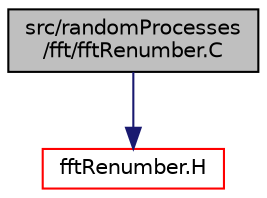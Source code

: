 digraph "src/randomProcesses/fft/fftRenumber.C"
{
  bgcolor="transparent";
  edge [fontname="Helvetica",fontsize="10",labelfontname="Helvetica",labelfontsize="10"];
  node [fontname="Helvetica",fontsize="10",shape=record];
  Node0 [label="src/randomProcesses\l/fft/fftRenumber.C",height=0.2,width=0.4,color="black", fillcolor="grey75", style="filled", fontcolor="black"];
  Node0 -> Node1 [color="midnightblue",fontsize="10",style="solid",fontname="Helvetica"];
  Node1 [label="fftRenumber.H",height=0.2,width=0.4,color="red",URL="$a14021.html",tooltip="Multi-dimensional renumbering used in the Numerical Recipes fft routine. "];
}
